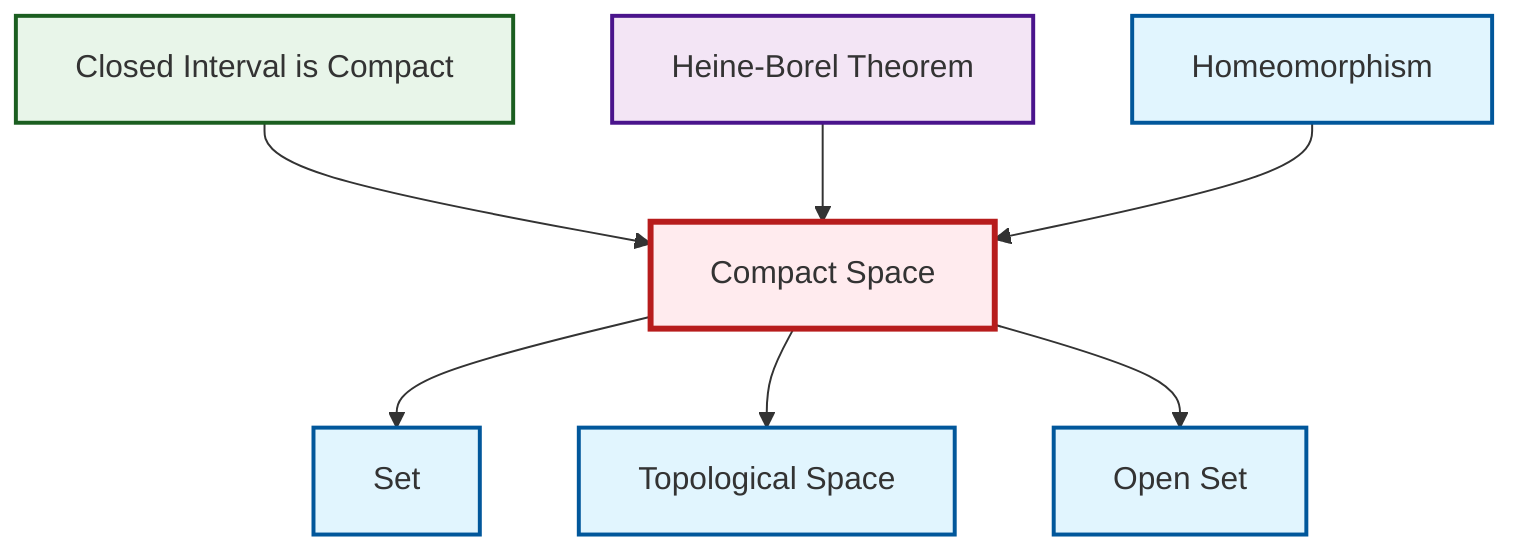graph TD
    classDef definition fill:#e1f5fe,stroke:#01579b,stroke-width:2px
    classDef theorem fill:#f3e5f5,stroke:#4a148c,stroke-width:2px
    classDef axiom fill:#fff3e0,stroke:#e65100,stroke-width:2px
    classDef example fill:#e8f5e9,stroke:#1b5e20,stroke-width:2px
    classDef current fill:#ffebee,stroke:#b71c1c,stroke-width:3px
    def-homeomorphism["Homeomorphism"]:::definition
    thm-heine-borel["Heine-Borel Theorem"]:::theorem
    def-compact["Compact Space"]:::definition
    def-set["Set"]:::definition
    ex-closed-interval-compact["Closed Interval is Compact"]:::example
    def-open-set["Open Set"]:::definition
    def-topological-space["Topological Space"]:::definition
    def-compact --> def-set
    ex-closed-interval-compact --> def-compact
    thm-heine-borel --> def-compact
    def-compact --> def-topological-space
    def-homeomorphism --> def-compact
    def-compact --> def-open-set
    class def-compact current